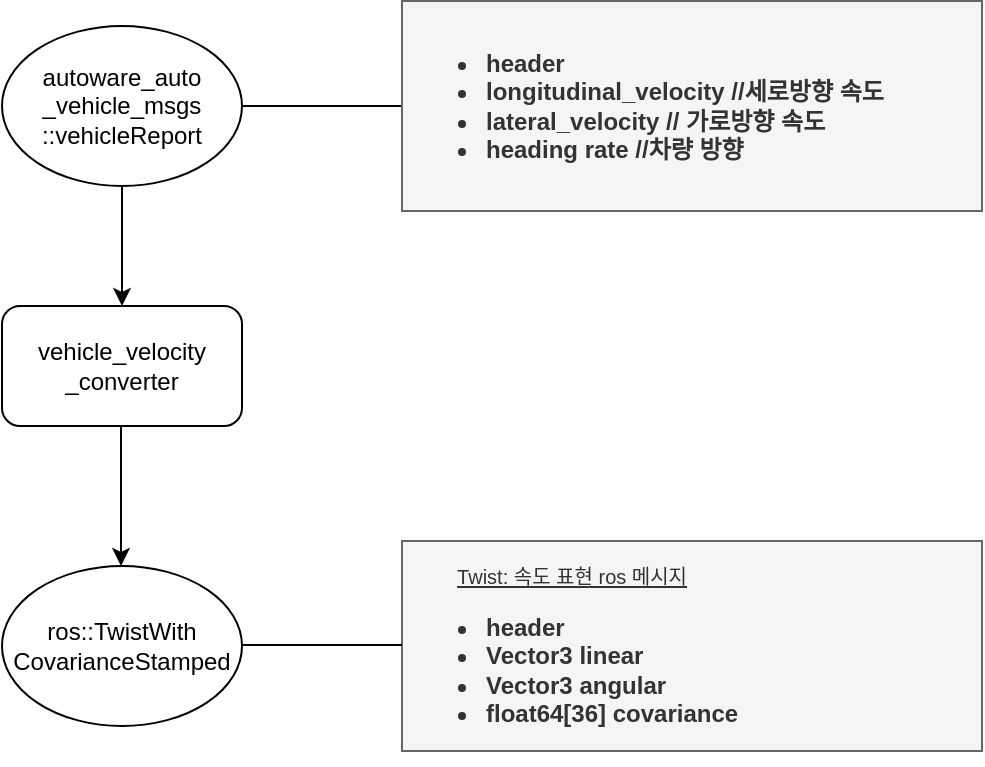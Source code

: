<mxfile version="21.0.6" type="github">
  <diagram name="페이지-1" id="jyVKI5mIvMQRzd3CbBdi">
    <mxGraphModel dx="1175" dy="645" grid="1" gridSize="10" guides="1" tooltips="1" connect="1" arrows="1" fold="1" page="1" pageScale="1" pageWidth="827" pageHeight="1169" math="0" shadow="0">
      <root>
        <mxCell id="0" />
        <mxCell id="1" parent="0" />
        <mxCell id="rae-ipdZ4hAzHwNS0Owk-2" value="" style="endArrow=none;html=1;rounded=0;" edge="1" parent="1" source="rae-ipdZ4hAzHwNS0Owk-7">
          <mxGeometry width="50" height="50" relative="1" as="geometry">
            <mxPoint x="330" y="180" as="sourcePoint" />
            <mxPoint x="400" y="180" as="targetPoint" />
          </mxGeometry>
        </mxCell>
        <mxCell id="rae-ipdZ4hAzHwNS0Owk-3" value="&lt;div style=&quot;&quot;&gt;&lt;h6&gt;&lt;ul style=&quot;font-size: 12px;&quot;&gt;&lt;li style=&quot;&quot;&gt;header&lt;/li&gt;&lt;li style=&quot;&quot;&gt;longitudinal_velocity //세로방향 속도&lt;/li&gt;&lt;li style=&quot;&quot;&gt;lateral_velocity // 가로방향 속도&lt;/li&gt;&lt;li style=&quot;&quot;&gt;heading rate //차량 방향&lt;/li&gt;&lt;/ul&gt;&lt;/h6&gt;&lt;/div&gt;" style="text;html=1;strokeColor=#666666;fillColor=#f5f5f5;align=left;verticalAlign=middle;whiteSpace=wrap;rounded=0;fontColor=#333333;" vertex="1" parent="1">
          <mxGeometry x="400" y="127.5" width="290" height="105" as="geometry" />
        </mxCell>
        <mxCell id="rae-ipdZ4hAzHwNS0Owk-4" value="" style="endArrow=classic;html=1;rounded=0;exitX=0.5;exitY=1;exitDx=0;exitDy=0;" edge="1" parent="1">
          <mxGeometry width="50" height="50" relative="1" as="geometry">
            <mxPoint x="260" y="210" as="sourcePoint" />
            <mxPoint x="260" y="280" as="targetPoint" />
          </mxGeometry>
        </mxCell>
        <mxCell id="rae-ipdZ4hAzHwNS0Owk-5" value="vehicle_velocity&lt;br&gt;_converter" style="rounded=1;whiteSpace=wrap;html=1;" vertex="1" parent="1">
          <mxGeometry x="200" y="280" width="120" height="60" as="geometry" />
        </mxCell>
        <mxCell id="rae-ipdZ4hAzHwNS0Owk-7" value="autoware_auto&lt;br style=&quot;border-color: var(--border-color);&quot;&gt;_vehicle_msgs&lt;br style=&quot;border-color: var(--border-color);&quot;&gt;::vehicleReport" style="ellipse;whiteSpace=wrap;html=1;" vertex="1" parent="1">
          <mxGeometry x="200" y="140" width="120" height="80" as="geometry" />
        </mxCell>
        <mxCell id="rae-ipdZ4hAzHwNS0Owk-8" value="" style="endArrow=classic;html=1;rounded=0;exitX=0.5;exitY=1;exitDx=0;exitDy=0;" edge="1" parent="1">
          <mxGeometry width="50" height="50" relative="1" as="geometry">
            <mxPoint x="259.5" y="340" as="sourcePoint" />
            <mxPoint x="259.5" y="410" as="targetPoint" />
          </mxGeometry>
        </mxCell>
        <mxCell id="rae-ipdZ4hAzHwNS0Owk-10" value="ros::TwistWith&lt;br&gt;CovarianceStamped" style="ellipse;whiteSpace=wrap;html=1;" vertex="1" parent="1">
          <mxGeometry x="200" y="410" width="120" height="80" as="geometry" />
        </mxCell>
        <mxCell id="rae-ipdZ4hAzHwNS0Owk-11" value="&lt;div style=&quot;&quot;&gt;&lt;h6&gt;&lt;div style=&quot;text-align: center;&quot;&gt;&lt;span style=&quot;font-size: x-small; background-color: initial; font-weight: normal;&quot;&gt;&lt;u&gt;Twist: 속도 표현 ros 메시지&lt;/u&gt;&lt;/span&gt;&lt;/div&gt;&lt;ul style=&quot;font-size: 12px;&quot;&gt;&lt;li style=&quot;&quot;&gt;header&lt;/li&gt;&lt;li style=&quot;&quot;&gt;Vector3 linear&lt;/li&gt;&lt;li style=&quot;&quot;&gt;Vector3 angular&lt;/li&gt;&lt;li style=&quot;&quot;&gt;float64[36] covariance&lt;/li&gt;&lt;/ul&gt;&lt;/h6&gt;&lt;/div&gt;" style="text;html=1;strokeColor=#666666;fillColor=#f5f5f5;align=left;verticalAlign=middle;whiteSpace=wrap;rounded=0;fontColor=#333333;" vertex="1" parent="1">
          <mxGeometry x="400" y="397.5" width="290" height="105" as="geometry" />
        </mxCell>
        <mxCell id="rae-ipdZ4hAzHwNS0Owk-12" value="" style="endArrow=none;html=1;rounded=0;" edge="1" parent="1">
          <mxGeometry width="50" height="50" relative="1" as="geometry">
            <mxPoint x="320" y="449.5" as="sourcePoint" />
            <mxPoint x="400" y="449.5" as="targetPoint" />
          </mxGeometry>
        </mxCell>
      </root>
    </mxGraphModel>
  </diagram>
</mxfile>
